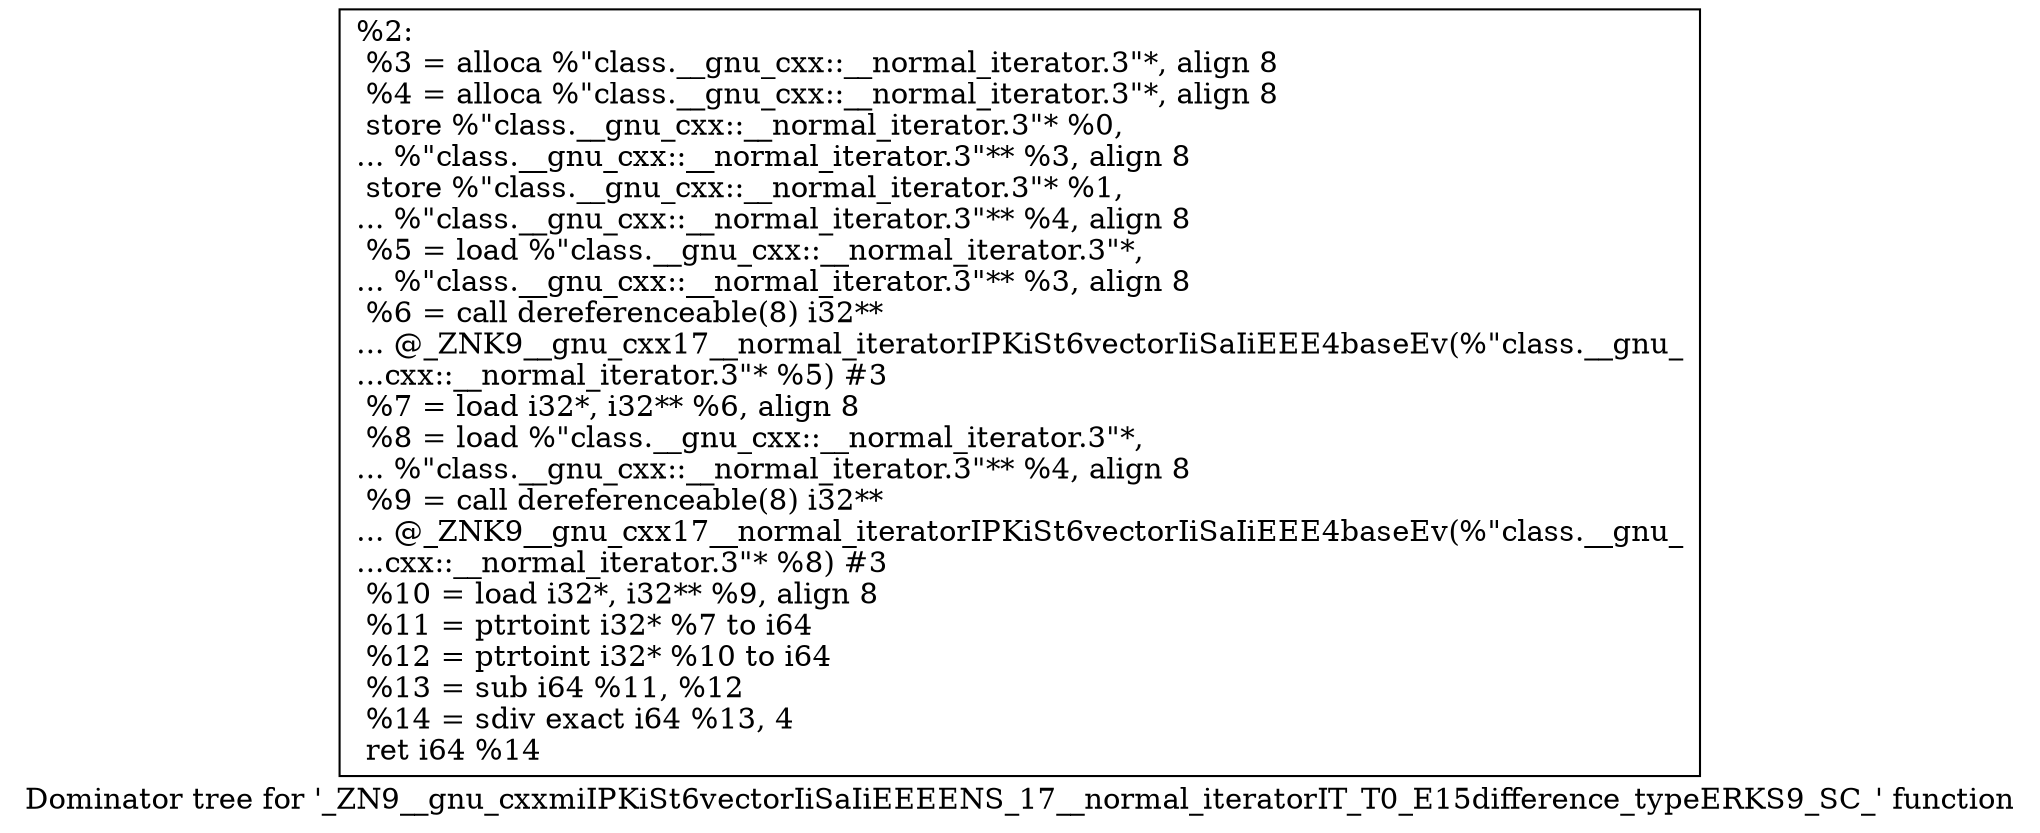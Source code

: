 digraph "Dominator tree for '_ZN9__gnu_cxxmiIPKiSt6vectorIiSaIiEEEENS_17__normal_iteratorIT_T0_E15difference_typeERKS9_SC_' function" {
	label="Dominator tree for '_ZN9__gnu_cxxmiIPKiSt6vectorIiSaIiEEEENS_17__normal_iteratorIT_T0_E15difference_typeERKS9_SC_' function";

	Node0x1476440 [shape=record,label="{%2:\l  %3 = alloca %\"class.__gnu_cxx::__normal_iterator.3\"*, align 8\l  %4 = alloca %\"class.__gnu_cxx::__normal_iterator.3\"*, align 8\l  store %\"class.__gnu_cxx::__normal_iterator.3\"* %0,\l... %\"class.__gnu_cxx::__normal_iterator.3\"** %3, align 8\l  store %\"class.__gnu_cxx::__normal_iterator.3\"* %1,\l... %\"class.__gnu_cxx::__normal_iterator.3\"** %4, align 8\l  %5 = load %\"class.__gnu_cxx::__normal_iterator.3\"*,\l... %\"class.__gnu_cxx::__normal_iterator.3\"** %3, align 8\l  %6 = call dereferenceable(8) i32**\l... @_ZNK9__gnu_cxx17__normal_iteratorIPKiSt6vectorIiSaIiEEE4baseEv(%\"class.__gnu_\l...cxx::__normal_iterator.3\"* %5) #3\l  %7 = load i32*, i32** %6, align 8\l  %8 = load %\"class.__gnu_cxx::__normal_iterator.3\"*,\l... %\"class.__gnu_cxx::__normal_iterator.3\"** %4, align 8\l  %9 = call dereferenceable(8) i32**\l... @_ZNK9__gnu_cxx17__normal_iteratorIPKiSt6vectorIiSaIiEEE4baseEv(%\"class.__gnu_\l...cxx::__normal_iterator.3\"* %8) #3\l  %10 = load i32*, i32** %9, align 8\l  %11 = ptrtoint i32* %7 to i64\l  %12 = ptrtoint i32* %10 to i64\l  %13 = sub i64 %11, %12\l  %14 = sdiv exact i64 %13, 4\l  ret i64 %14\l}"];
}
